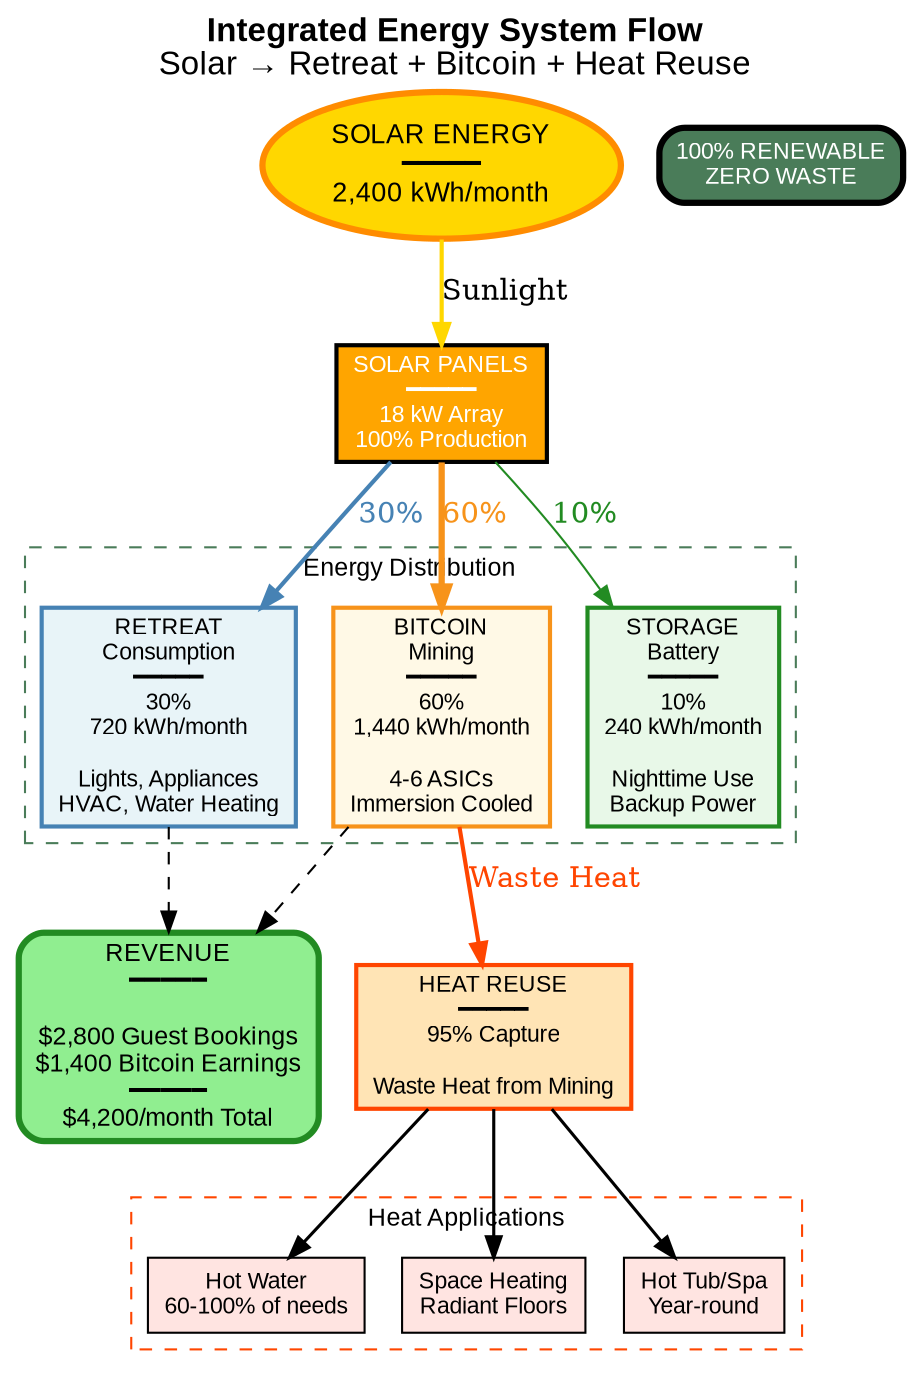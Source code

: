 // Energy Flow Diagram for Offgrid Farmstays
// Generate with: dot -Tpng energy_flow.dot -o ../../assets/diagrams/energy_flow.png

digraph EnergyFlow {
    // Graph settings
    rankdir=TB;
    bgcolor="transparent";
    fontname="Arial";
    compound=true;

    // Node styles
    node [fontname="Arial", fontsize=11, style=filled];

    // Source node
    sun [label="SOLAR ENERGY\n━━━━━\n2,400 kWh/month", shape=ellipse, fillcolor="#FFD700", fontcolor=black, penwidth=3, color="#FF8C00", fontsize=13];

    // Solar panels
    solar [label="SOLAR PANELS\n━━━━━\n18 kW Array\n100% Production", shape=box, fillcolor="#FFA500", fontcolor=white, penwidth=2];

    // Distribution
    subgraph cluster_distribution {
        label="Energy Distribution";
        style=dashed;
        color="#4A7C59";
        fontsize=12;

        retreat [label="RETREAT\nConsumption\n━━━━━\n30%\n720 kWh/month\n\nLights, Appliances\nHVAC, Water Heating", shape=box, fillcolor="#E8F4F8", color="#4682B4", penwidth=2];

        mining [label="BITCOIN\nMining\n━━━━━\n60%\n1,440 kWh/month\n\n4-6 ASICs\nImmersion Cooled", shape=box, fillcolor="#FFF9E6", color="#F7931A", penwidth=2];

        battery [label="STORAGE\nBattery\n━━━━━\n10%\n240 kWh/month\n\nNighttime Use\nBackup Power", shape=box, fillcolor="#E8F8E8", color="#228B22", penwidth=2];
    }

    // Heat reuse
    heat [label="HEAT REUSE\n━━━━━\n95% Capture\n\nWaste Heat from Mining", shape=box, fillcolor="#FFE4B5", color="#FF4500", penwidth=2];

    // Heat applications
    subgraph cluster_heat_use {
        label="Heat Applications";
        style=dashed;
        color="#FF4500";
        fontsize=12;

        hotwater [label="Hot Water\n60-100% of needs", shape=box, fillcolor="#FFE4E1"];
        heating [label="Space Heating\nRadiant Floors", shape=box, fillcolor="#FFE4E1"];
        hottub [label="Hot Tub/Spa\nYear-round", shape=box, fillcolor="#FFE4E1"];
    }

    // Output
    revenue [label="REVENUE\n━━━━━\n\n$2,800 Guest Bookings\n$1,400 Bitcoin Earnings\n━━━━━\n$4,200/month Total", shape=box, style="filled,rounded", fillcolor="#90EE90", color="#228B22", penwidth=3, fontsize=12];

    // Connections
    sun -> solar [label="Sunlight", penwidth=2, color="#FFD700"];
    solar -> retreat [label="30%", penwidth=2, color="#4682B4", fontcolor="#4682B4"];
    solar -> mining [label="60%", penwidth=3, color="#F7931A", fontcolor="#F7931A"];
    solar -> battery [label="10%", penwidth=1, color="#228B22", fontcolor="#228B22"];

    mining -> heat [label="Waste Heat", penwidth=2, color="#FF4500", fontcolor="#FF4500"];
    heat -> hotwater [penwidth=1.5];
    heat -> heating [penwidth=1.5];
    heat -> hottub [penwidth=1.5];

    retreat -> revenue [style=dashed];
    mining -> revenue [style=dashed];

    // Badge
    badge [label="100% RENEWABLE\nZERO WASTE", shape=box, style="filled,rounded", fillcolor="#4A7C59", fontcolor=white, penwidth=3];

    // Title
    labelloc="t";
    label=<<b>Integrated Energy System Flow</b><br/>Solar → Retreat + Bitcoin + Heat Reuse>;
    fontsize=16;
}
